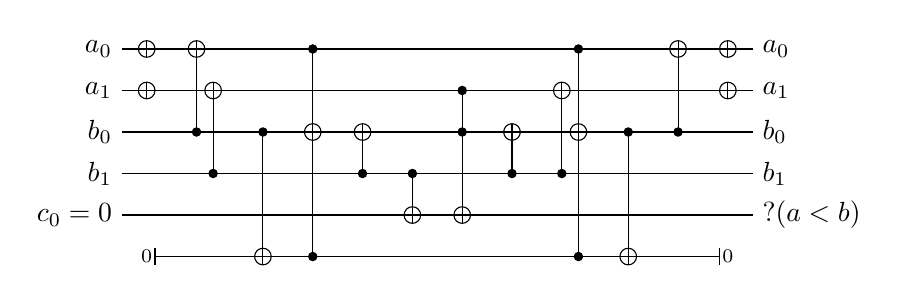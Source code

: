 \begin{tikzpicture}[scale=1.0,x=1pt,y=1pt]
\filldraw[color=white] (0.0, -7.5) rectangle (228.0, 82.5);
% Drawing wires
% Line 2: 1 W a_1 a_1
\draw[color=black] (0.0,60.0) -- (228.0,60.0);
\draw[color=black] (0.0,60.0) node[left] {$a_1$};
% Line 1: 0 W a_0 a_0
\draw[color=black] (0.0,75.0) -- (228.0,75.0);
\draw[color=black] (0.0,75.0) node[left] {$a_0$};
% Line 4: 3 W b_1 b_1
\draw[color=black] (0.0,30.0) -- (228.0,30.0);
\draw[color=black] (0.0,30.0) node[left] {$b_1$};
% Line 3: 2 W b_0 b_0
\draw[color=black] (0.0,45.0) -- (228.0,45.0);
\draw[color=black] (0.0,45.0) node[left] {$b_0$};
% Line 5: 4 W c_0=0 ?(a<b)
\draw[color=black] (0.0,15.0) -- (228.0,15.0);
\draw[color=black] (0.0,15.0) node[left] {$c_0=0$};
% Line 6: 7 W owire
\draw[color=black] (9.0,0.0) -- (219.0,0.0);
% Done with wires; drawing gates
% Line 7: +0
\begin{scope}
\draw[fill=white] (9.0, 75.0) circle(3.0pt);
\clip (9.0, 75.0) circle(3.0pt);
\draw (6.0, 75.0) -- (12.0, 75.0);
\draw (9.0, 72.0) -- (9.0, 78.0);
\end{scope}
% Line 8: +1
\begin{scope}
\draw[fill=white] (9.0, 60.0) circle(3.0pt);
\clip (9.0, 60.0) circle(3.0pt);
\draw (6.0, 60.0) -- (12.0, 60.0);
\draw (9.0, 57.0) -- (9.0, 63.0);
\end{scope}
% Line 9: 7 IN 0
\filldraw[color=white] (6.0, -3.0) rectangle (12.0, 3.0);
\draw (12.0, -3.0) -- (12.0, 3.0);
\draw (9.0, 0.0) node {$\scriptstyle{0}$};
% Line 10: +0 2
\draw (27.0,75.0) -- (27.0,45.0);
\begin{scope}
\draw[fill=white] (27.0, 75.0) circle(3.0pt);
\clip (27.0, 75.0) circle(3.0pt);
\draw (24.0, 75.0) -- (30.0, 75.0);
\draw (27.0, 72.0) -- (27.0, 78.0);
\end{scope}
\filldraw (27.0, 45.0) circle(1.5pt);
% Line 13: +1 3
\draw (33.0,60.0) -- (33.0,30.0);
\begin{scope}
\draw[fill=white] (33.0, 60.0) circle(3.0pt);
\clip (33.0, 60.0) circle(3.0pt);
\draw (30.0, 60.0) -- (36.0, 60.0);
\draw (33.0, 57.0) -- (33.0, 63.0);
\end{scope}
\filldraw (33.0, 30.0) circle(1.5pt);
% Line 11: +7 2
\draw (51.0,45.0) -- (51.0,0.0);
\begin{scope}
\draw[fill=white] (51.0, 0.0) circle(3.0pt);
\clip (51.0, 0.0) circle(3.0pt);
\draw (48.0, 0.0) -- (54.0, 0.0);
\draw (51.0, -3.0) -- (51.0, 3.0);
\end{scope}
\filldraw (51.0, 45.0) circle(1.5pt);
% Line 12: +2 0 7
\draw (69.0,75.0) -- (69.0,0.0);
\begin{scope}
\draw[fill=white] (69.0, 45.0) circle(3.0pt);
\clip (69.0, 45.0) circle(3.0pt);
\draw (66.0, 45.0) -- (72.0, 45.0);
\draw (69.0, 42.0) -- (69.0, 48.0);
\end{scope}
\filldraw (69.0, 75.0) circle(1.5pt);
\filldraw (69.0, 0.0) circle(1.5pt);
% Line 14: +2 3
\draw (87.0,45.0) -- (87.0,30.0);
\begin{scope}
\draw[fill=white] (87.0, 45.0) circle(3.0pt);
\clip (87.0, 45.0) circle(3.0pt);
\draw (84.0, 45.0) -- (90.0, 45.0);
\draw (87.0, 42.0) -- (87.0, 48.0);
\end{scope}
\filldraw (87.0, 30.0) circle(1.5pt);
% Line 15: +4 3
\draw (105.0,30.0) -- (105.0,15.0);
\begin{scope}
\draw[fill=white] (105.0, 15.0) circle(3.0pt);
\clip (105.0, 15.0) circle(3.0pt);
\draw (102.0, 15.0) -- (108.0, 15.0);
\draw (105.0, 12.0) -- (105.0, 18.0);
\end{scope}
\filldraw (105.0, 30.0) circle(1.5pt);
% Line 16: +4 1 2
\draw (123.0,60.0) -- (123.0,15.0);
\begin{scope}
\draw[fill=white] (123.0, 15.0) circle(3.0pt);
\clip (123.0, 15.0) circle(3.0pt);
\draw (120.0, 15.0) -- (126.0, 15.0);
\draw (123.0, 12.0) -- (123.0, 18.0);
\end{scope}
\filldraw (123.0, 60.0) circle(1.5pt);
\filldraw (123.0, 45.0) circle(1.5pt);
% Line 17: +2 3
\draw (141.0,45.0) -- (141.0,30.0);
\begin{scope}
\draw[fill=white] (141.0, 45.0) circle(3.0pt);
\clip (141.0, 45.0) circle(3.0pt);
\draw (138.0, 45.0) -- (144.0, 45.0);
\draw (141.0, 42.0) -- (141.0, 48.0);
\end{scope}
\filldraw (141.0, 30.0) circle(1.5pt);
% Line 18: +1 3
\draw (159.0,60.0) -- (159.0,30.0);
\begin{scope}
\draw[fill=white] (159.0, 60.0) circle(3.0pt);
\clip (159.0, 60.0) circle(3.0pt);
\draw (156.0, 60.0) -- (162.0, 60.0);
\draw (159.0, 57.0) -- (159.0, 63.0);
\end{scope}
\filldraw (159.0, 30.0) circle(1.5pt);
% Line 19: +2 0 7
\draw (165.0,75.0) -- (165.0,0.0);
\begin{scope}
\draw[fill=white] (165.0, 45.0) circle(3.0pt);
\clip (165.0, 45.0) circle(3.0pt);
\draw (162.0, 45.0) -- (168.0, 45.0);
\draw (165.0, 42.0) -- (165.0, 48.0);
\end{scope}
\filldraw (165.0, 75.0) circle(1.5pt);
\filldraw (165.0, 0.0) circle(1.5pt);
% Line 20: +7 2
\draw (183.0,45.0) -- (183.0,0.0);
\begin{scope}
\draw[fill=white] (183.0, 0.0) circle(3.0pt);
\clip (183.0, 0.0) circle(3.0pt);
\draw (180.0, 0.0) -- (186.0, 0.0);
\draw (183.0, -3.0) -- (183.0, 3.0);
\end{scope}
\filldraw (183.0, 45.0) circle(1.5pt);
% Line 21: +0 2
\draw (201.0,75.0) -- (201.0,45.0);
\begin{scope}
\draw[fill=white] (201.0, 75.0) circle(3.0pt);
\clip (201.0, 75.0) circle(3.0pt);
\draw (198.0, 75.0) -- (204.0, 75.0);
\draw (201.0, 72.0) -- (201.0, 78.0);
\end{scope}
\filldraw (201.0, 45.0) circle(1.5pt);
% Line 22: TOUCH
% Line 23: 7 OUT 0
\filldraw[color=white] (216.0, -3.0) rectangle (222.0, 3.0);
\draw (216.0, -3.0) -- (216.0, 3.0);
\draw (219.0, 0.0) node {$\scriptstyle{0}$};
% Line 24: +0
\begin{scope}
\draw[fill=white] (219.0, 75.0) circle(3.0pt);
\clip (219.0, 75.0) circle(3.0pt);
\draw (216.0, 75.0) -- (222.0, 75.0);
\draw (219.0, 72.0) -- (219.0, 78.0);
\end{scope}
% Line 25: +1
\begin{scope}
\draw[fill=white] (219.0, 60.0) circle(3.0pt);
\clip (219.0, 60.0) circle(3.0pt);
\draw (216.0, 60.0) -- (222.0, 60.0);
\draw (219.0, 57.0) -- (219.0, 63.0);
\end{scope}
% Done with gates; drawing ending labels
\draw[color=black] (228.0,60.0) node[right] {$a_1$};
\draw[color=black] (228.0,75.0) node[right] {$a_0$};
\draw[color=black] (228.0,30.0) node[right] {$b_1$};
\draw[color=black] (228.0,45.0) node[right] {$b_0$};
\draw[color=black] (228.0,15.0) node[right] {$?(a<b)$};
% Done with ending labels; drawing cut lines and comments
% Done with comments
\end{tikzpicture}
